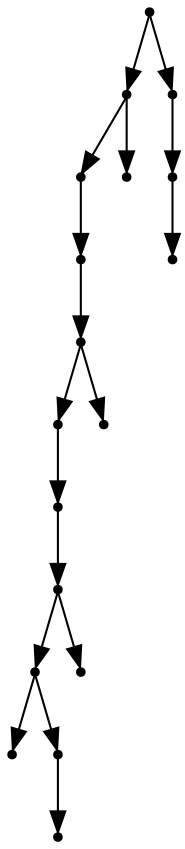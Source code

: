 digraph {
  17 [shape=point];
  13 [shape=point];
  11 [shape=point];
  10 [shape=point];
  9 [shape=point];
  7 [shape=point];
  6 [shape=point];
  5 [shape=point];
  3 [shape=point];
  0 [shape=point];
  2 [shape=point];
  1 [shape=point];
  4 [shape=point];
  8 [shape=point];
  12 [shape=point];
  16 [shape=point];
  15 [shape=point];
  14 [shape=point];
17 -> 13;
13 -> 11;
11 -> 10;
10 -> 9;
9 -> 7;
7 -> 6;
6 -> 5;
5 -> 3;
3 -> 0;
3 -> 2;
2 -> 1;
5 -> 4;
9 -> 8;
13 -> 12;
17 -> 16;
16 -> 15;
15 -> 14;
}
